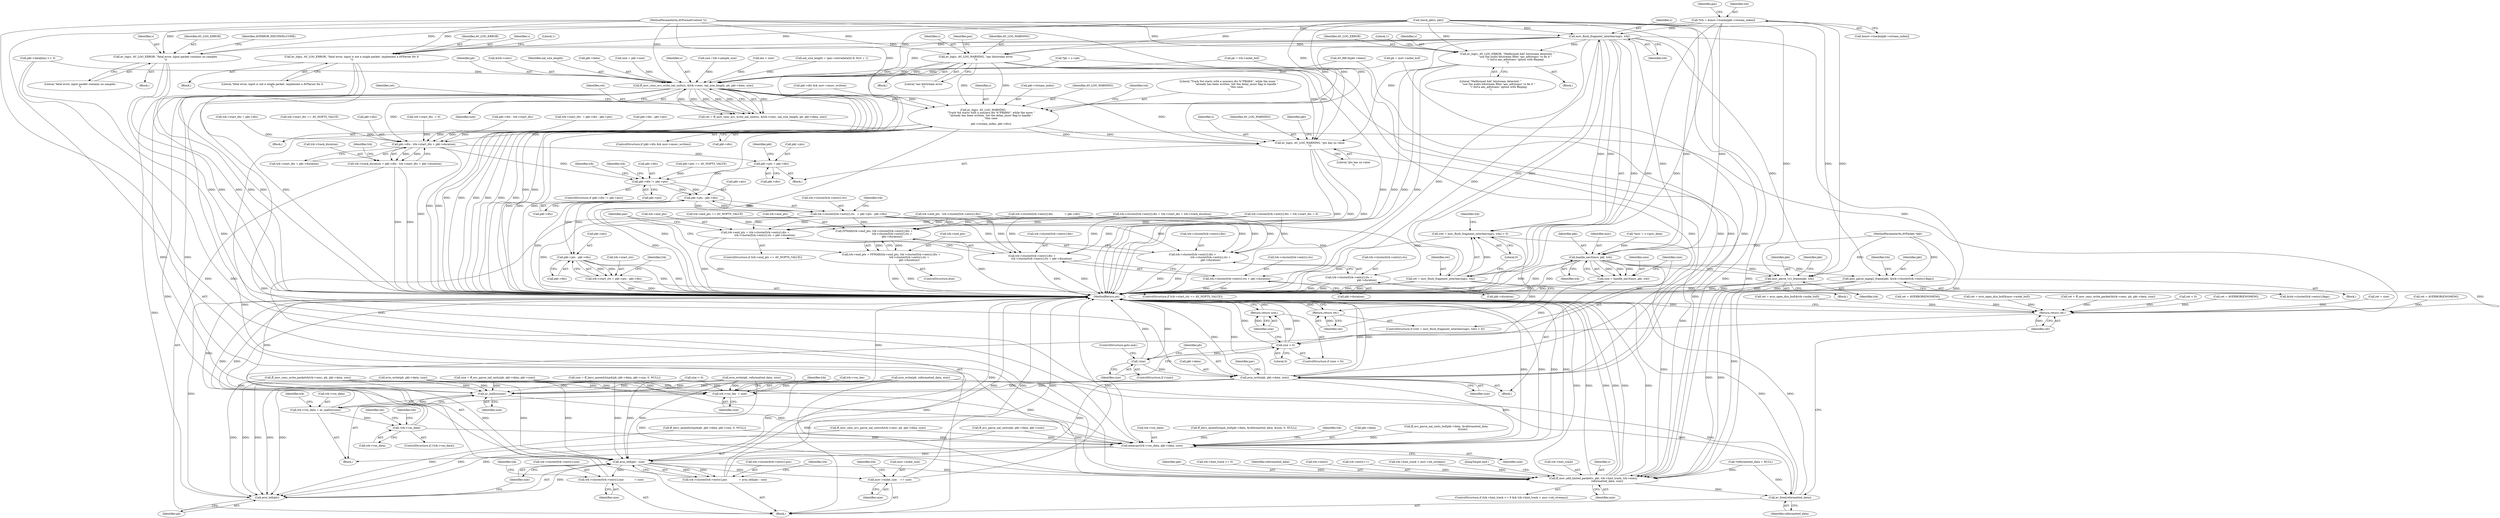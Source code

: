 digraph "0_FFmpeg_3a2d21bc5f97aa0161db3ae731fc2732be6108b8@pointer" {
"1000130" [label="(Call,*trk = &mov->tracks[pkt->stream_index])"];
"1000222" [label="(Call,mov_flush_fragment_interleaving(s, trk))"];
"1000219" [label="(Call,(ret = mov_flush_fragment_interleaving(s, trk)) < 0)"];
"1000220" [label="(Call,ret = mov_flush_fragment_interleaving(s, trk))"];
"1000226" [label="(Return,return ret;)"];
"1001464" [label="(Return,return ret;)"];
"1000319" [label="(Call,av_log(s, AV_LOG_ERROR, \"fatal error, input is not a single packet, implement a AVParser for it\n\"))"];
"1000368" [label="(Call,av_log(s, AV_LOG_ERROR, \"fatal error, input packet contains no samples\n\"))"];
"1000469" [label="(Call,av_log(s, AV_LOG_ERROR, \"Malformed AAC bitstream detected: \"\n                   \"use the audio bitstream filter 'aac_adtstoasc' to fix it \"\n                   \"('-bsf:a aac_adtstoasc' option with ffmpeg)\n\"))"];
"1000476" [label="(Call,av_log(s, AV_LOG_WARNING, \"aac bitstream error\n\"))"];
"1000715" [label="(Call,ff_mov_cenc_avc_write_nal_units(s, &trk->cenc, nal_size_length, pb, pkt->data, size))"];
"1000713" [label="(Call,ret = ff_mov_cenc_avc_write_nal_units(s, &trk->cenc, nal_size_length, pb, pkt->data, size))"];
"1000771" [label="(Call,trk->vos_len  = size)"];
"1000780" [label="(Call,av_malloc(size))"];
"1000776" [label="(Call,trk->vos_data = av_malloc(size))"];
"1000783" [label="(Call,!trk->vos_data)"];
"1000793" [label="(Call,memcpy(trk->vos_data, pkt->data, size))"];
"1000853" [label="(Call,avio_tell(pb) - size)"];
"1000843" [label="(Call,trk->cluster[trk->entry].pos              = avio_tell(pb) - size)"];
"1000879" [label="(Call,trk->cluster[trk->entry].size             = size)"];
"1001430" [label="(Call,mov->mdat_size    += size)"];
"1001449" [label="(Call,ff_mov_add_hinted_packet(s, pkt, trk->hint_track, trk->entry,\n                                 reformatted_data, size))"];
"1001462" [label="(Call,av_free(reformatted_data))"];
"1000854" [label="(Call,avio_tell(pb))"];
"1001133" [label="(Call,av_log(s, AV_LOG_WARNING,\n                   \"Track %d starts with a nonzero dts %\"PRId64\", while the moov \"\n                   \"already has been written. Set the delay_moov flag to handle \"\n                   \"this case.\n\",\n                   pkt->stream_index, pkt->dts))"];
"1001147" [label="(Call,pkt->dts - trk->start_dts + pkt->duration)"];
"1001143" [label="(Call,trk->track_duration = pkt->dts - trk->start_dts + pkt->duration)"];
"1001174" [label="(Call,pkt->pts = pkt->dts)"];
"1001182" [label="(Call,pkt->dts != pkt->pts)"];
"1001204" [label="(Call,pkt->pts - pkt->dts)"];
"1001194" [label="(Call,trk->cluster[trk->entry].cts   = pkt->pts - pkt->dts)"];
"1001245" [label="(Call,trk->end_pts = trk->cluster[trk->entry].dts +\n                       trk->cluster[trk->entry].cts + pkt->duration)"];
"1001249" [label="(Call,trk->cluster[trk->entry].dts +\n                       trk->cluster[trk->entry].cts + pkt->duration)"];
"1001259" [label="(Call,trk->cluster[trk->entry].cts + pkt->duration)"];
"1001277" [label="(Call,FFMAX(trk->end_pts, trk->cluster[trk->entry].dts +\n                                           trk->cluster[trk->entry].cts +\n                                           pkt->duration))"];
"1001273" [label="(Call,trk->end_pts = FFMAX(trk->end_pts, trk->cluster[trk->entry].dts +\n                                           trk->cluster[trk->entry].cts +\n                                           pkt->duration))"];
"1001281" [label="(Call,trk->cluster[trk->entry].dts +\n                                           trk->cluster[trk->entry].cts +\n                                           pkt->duration)"];
"1001291" [label="(Call,trk->cluster[trk->entry].cts +\n                                           pkt->duration)"];
"1001232" [label="(Call,pkt->pts - pkt->dts)"];
"1001228" [label="(Call,trk->start_cts = pkt->pts - pkt->dts)"];
"1001170" [label="(Call,av_log(s, AV_LOG_WARNING, \"pts has no value\n\"))"];
"1000658" [label="(Call,handle_eac3(mov, pkt, trk))"];
"1000656" [label="(Call,size = handle_eac3(mov, pkt, trk))"];
"1000663" [label="(Call,size < 0)"];
"1000666" [label="(Return,return size;)"];
"1000670" [label="(Call,!size)"];
"1000673" [label="(Call,avio_write(pb, pkt->data, size))"];
"1001311" [label="(Call,mov_parse_vc1_frame(pkt, trk))"];
"1001341" [label="(Call,mov_parse_mpeg2_frame(pkt, &trk->cluster[trk->entry].flags))"];
"1000484" [label="(Identifier,par)"];
"1000246" [label="(Call,pb = trk->mdat_buf)"];
"1000354" [label="(Call,size / trk->sample_size)"];
"1000778" [label="(Identifier,trk)"];
"1000142" [label="(Identifier,par)"];
"1000468" [label="(Block,)"];
"1001222" [label="(ControlStructure,if (trk->start_cts == AV_NOPTS_VALUE))"];
"1001164" [label="(Call,pkt->pts == AV_NOPTS_VALUE)"];
"1001242" [label="(Identifier,trk)"];
"1000889" [label="(Identifier,size)"];
"1001204" [label="(Call,pkt->pts - pkt->dts)"];
"1001181" [label="(ControlStructure,if (pkt->dts != pkt->pts))"];
"1001176" [label="(Identifier,pkt)"];
"1001466" [label="(MethodReturn,int)"];
"1000472" [label="(Literal,\"Malformed AAC bitstream detected: \"\n                   \"use the audio bitstream filter 'aac_adtstoasc' to fix it \"\n                   \"('-bsf:a aac_adtstoasc' option with ffmpeg)\n\")"];
"1000672" [label="(ControlStructure,goto end;)"];
"1000456" [label="(Block,)"];
"1000726" [label="(Identifier,size)"];
"1000879" [label="(Call,trk->cluster[trk->entry].size             = size)"];
"1000800" [label="(Identifier,size)"];
"1000782" [label="(ControlStructure,if (!trk->vos_data))"];
"1000478" [label="(Identifier,AV_LOG_WARNING)"];
"1001269" [label="(Call,pkt->duration)"];
"1001064" [label="(Call,trk->start_dts == AV_NOPTS_VALUE)"];
"1000370" [label="(Identifier,AV_LOG_ERROR)"];
"1000658" [label="(Call,handle_eac3(mov, pkt, trk))"];
"1001464" [label="(Return,return ret;)"];
"1000785" [label="(Identifier,trk)"];
"1000471" [label="(Identifier,AV_LOG_ERROR)"];
"1001134" [label="(Identifier,s)"];
"1001147" [label="(Call,pkt->dts - trk->start_dts + pkt->duration)"];
"1001191" [label="(Identifier,trk)"];
"1000880" [label="(Call,trk->cluster[trk->entry].size)"];
"1000861" [label="(Identifier,trk)"];
"1001435" [label="(ControlStructure,if (trk->hint_track >= 0 && trk->hint_track < mov->nb_streams))"];
"1000546" [label="(Call,ff_mov_cenc_avc_parse_nal_units(&trk->cenc, pb, pkt->data, size))"];
"1000638" [label="(Call,ff_hevc_annexb2mp4(pb, pkt->data, pkt->size, 0, NULL))"];
"1001151" [label="(Call,trk->start_dts + pkt->duration)"];
"1000794" [label="(Call,trk->vos_data)"];
"1000567" [label="(Call,size = ff_avc_parse_nal_units(pb, pkt->data, pkt->size))"];
"1000620" [label="(Call,ff_hevc_annexb2mp4_buf(pkt->data, &reformatted_data, &size, 0, NULL))"];
"1001459" [label="(Identifier,size)"];
"1000318" [label="(Block,)"];
"1001452" [label="(Call,trk->hint_track)"];
"1000236" [label="(Call,ret = avio_open_dyn_buf(&trk->mdat_buf))"];
"1000114" [label="(MethodParameterIn,AVFormatContext *s)"];
"1000789" [label="(Identifier,ret)"];
"1001137" [label="(Call,pkt->stream_index)"];
"1000166" [label="(Call,check_pkt(s, pkt))"];
"1001465" [label="(Identifier,ret)"];
"1000722" [label="(Identifier,pb)"];
"1000700" [label="(Block,)"];
"1000804" [label="(Identifier,trk)"];
"1000477" [label="(Identifier,s)"];
"1000833" [label="(Call,ret = AVERROR(ENOMEM))"];
"1001194" [label="(Call,trk->cluster[trk->entry].cts   = pkt->pts - pkt->dts)"];
"1001148" [label="(Call,pkt->dts)"];
"1001114" [label="(Call,trk->start_dts  = 0)"];
"1000226" [label="(Return,return ret;)"];
"1000320" [label="(Identifier,s)"];
"1001195" [label="(Call,trk->cluster[trk->entry].cts)"];
"1000661" [label="(Identifier,trk)"];
"1000770" [label="(Block,)"];
"1001272" [label="(ControlStructure,else)"];
"1000844" [label="(Call,trk->cluster[trk->entry].pos)"];
"1001246" [label="(Call,trk->end_pts)"];
"1001205" [label="(Call,pkt->pts)"];
"1000669" [label="(ControlStructure,if (!size))"];
"1001462" [label="(Call,av_free(reformatted_data))"];
"1000673" [label="(Call,avio_write(pb, pkt->data, size))"];
"1000118" [label="(Call,*mov = s->priv_data)"];
"1000261" [label="(Call,ret = avio_open_dyn_buf(&mov->mdat_buf))"];
"1000325" [label="(Literal,1)"];
"1001249" [label="(Call,trk->cluster[trk->entry].dts +\n                       trk->cluster[trk->entry].cts + pkt->duration)"];
"1001259" [label="(Call,trk->cluster[trk->entry].cts + pkt->duration)"];
"1000772" [label="(Call,trk->vos_len)"];
"1001282" [label="(Call,trk->cluster[trk->entry].dts)"];
"1000729" [label="(Call,ret = ff_mov_cenc_write_packet(&trk->cenc, pb, pkt->data, size))"];
"1001450" [label="(Identifier,s)"];
"1000674" [label="(Identifier,pb)"];
"1000783" [label="(Call,!trk->vos_data)"];
"1000945" [label="(Call,trk->cluster[trk->entry].dts = trk->start_dts + trk->track_duration)"];
"1000219" [label="(Call,(ret = mov_flush_fragment_interleaving(s, trk)) < 0)"];
"1000469" [label="(Call,av_log(s, AV_LOG_ERROR, \"Malformed AAC bitstream detected: \"\n                   \"use the audio bitstream filter 'aac_adtstoasc' to fix it \"\n                   \"('-bsf:a aac_adtstoasc' option with ffmpeg)\n\"))"];
"1000657" [label="(Identifier,size)"];
"1000222" [label="(Call,mov_flush_fragment_interleaving(s, trk))"];
"1001245" [label="(Call,trk->end_pts = trk->cluster[trk->entry].dts +\n                       trk->cluster[trk->entry].cts + pkt->duration)"];
"1000475" [label="(Literal,1)"];
"1000670" [label="(Call,!size)"];
"1001008" [label="(Call,pkt->dts - trk->start_dts)"];
"1000557" [label="(Call,size < 0)"];
"1000220" [label="(Call,ret = mov_flush_fragment_interleaving(s, trk))"];
"1000717" [label="(Call,&trk->cenc)"];
"1000470" [label="(Identifier,s)"];
"1000450" [label="(Call,AV_RB16(pkt->data))"];
"1000721" [label="(Identifier,nal_size_length)"];
"1000132" [label="(Call,&mov->tracks[pkt->stream_index])"];
"1000116" [label="(Block,)"];
"1001228" [label="(Call,trk->start_cts = pkt->pts - pkt->dts)"];
"1000662" [label="(ControlStructure,if (size < 0))"];
"1000678" [label="(Identifier,size)"];
"1001125" [label="(ControlStructure,if (pkt->dts && mov->moov_written))"];
"1001171" [label="(Identifier,s)"];
"1001402" [label="(Identifier,pkt)"];
"1001250" [label="(Call,trk->cluster[trk->entry].dts)"];
"1000771" [label="(Call,trk->vos_len  = size)"];
"1001463" [label="(Identifier,reformatted_data)"];
"1001260" [label="(Call,trk->cluster[trk->entry].cts)"];
"1001439" [label="(Identifier,trk)"];
"1000666" [label="(Return,return size;)"];
"1001310" [label="(Block,)"];
"1000723" [label="(Call,pkt->data)"];
"1000775" [label="(Identifier,size)"];
"1000569" [label="(Call,ff_avc_parse_nal_units(pb, pkt->data, pkt->size))"];
"1001278" [label="(Call,trk->end_pts)"];
"1001449" [label="(Call,ff_mov_add_hinted_packet(s, pkt, trk->hint_track, trk->entry,\n                                 reformatted_data, size))"];
"1001169" [label="(Block,)"];
"1001431" [label="(Call,mov->mdat_size)"];
"1001451" [label="(Identifier,pkt)"];
"1000373" [label="(Identifier,AVERROR_PATCHWELCOME)"];
"1000781" [label="(Identifier,size)"];
"1000856" [label="(Identifier,size)"];
"1000656" [label="(Call,size = handle_eac3(mov, pkt, trk))"];
"1001182" [label="(Call,pkt->dts != pkt->pts)"];
"1001233" [label="(Call,pkt->pts)"];
"1001174" [label="(Call,pkt->pts = pkt->dts)"];
"1001173" [label="(Literal,\"pts has no value\n\")"];
"1000843" [label="(Call,trk->cluster[trk->entry].pos              = avio_tell(pb) - size)"];
"1000853" [label="(Call,avio_tell(pb) - size)"];
"1001281" [label="(Call,trk->cluster[trk->entry].dts +\n                                           trk->cluster[trk->entry].cts +\n                                           pkt->duration)"];
"1000660" [label="(Identifier,pkt)"];
"1000170" [label="(Call,ret < 0)"];
"1001437" [label="(Call,trk->hint_track >= 0)"];
"1000793" [label="(Call,memcpy(trk->vos_data, pkt->data, size))"];
"1001135" [label="(Identifier,AV_LOG_WARNING)"];
"1001094" [label="(Call,trk->start_dts  = pkt->dts - pkt->pts)"];
"1000797" [label="(Call,pkt->data)"];
"1000223" [label="(Identifier,s)"];
"1000630" [label="(Call,avio_write(pb, reformatted_data, size))"];
"1000151" [label="(Call,size = pkt->size)"];
"1001313" [label="(Identifier,trk)"];
"1001343" [label="(Call,&trk->cluster[trk->entry].flags)"];
"1001311" [label="(Call,mov_parse_vc1_frame(pkt, trk))"];
"1001143" [label="(Call,trk->track_duration = pkt->dts - trk->start_dts + pkt->duration)"];
"1000671" [label="(Identifier,size)"];
"1001340" [label="(Block,)"];
"1001273" [label="(Call,trk->end_pts = FFMAX(trk->end_pts, trk->cluster[trk->entry].dts +\n                                           trk->cluster[trk->entry].cts +\n                                           pkt->duration))"];
"1001172" [label="(Identifier,AV_LOG_WARNING)"];
"1001291" [label="(Call,trk->cluster[trk->entry].cts +\n                                           pkt->duration)"];
"1001229" [label="(Call,trk->start_cts)"];
"1000989" [label="(Call,trk->end_pts - trk->cluster[trk->entry].dts)"];
"1001160" [label="(Identifier,trk)"];
"1001274" [label="(Call,trk->end_pts)"];
"1000715" [label="(Call,ff_mov_cenc_avc_write_nal_units(s, &trk->cenc, nal_size_length, pb, pkt->data, size))"];
"1001342" [label="(Identifier,pkt)"];
"1001358" [label="(Identifier,trk)"];
"1000731" [label="(Call,ff_mov_cenc_write_packet(&trk->cenc, pb, pkt->data, size))"];
"1000371" [label="(Literal,\"fatal error, input packet contains no samples\n\")"];
"1000367" [label="(Block,)"];
"1000665" [label="(Literal,0)"];
"1001186" [label="(Call,pkt->pts)"];
"1000479" [label="(Literal,\"aac bitstream error\n\")"];
"1001240" [label="(Call,trk->end_pts == AV_NOPTS_VALUE)"];
"1000659" [label="(Identifier,mov)"];
"1000780" [label="(Call,av_malloc(size))"];
"1001434" [label="(Identifier,size)"];
"1000225" [label="(Literal,0)"];
"1000304" [label="(Call,pkt->data[len] >> 3)"];
"1000758" [label="(Identifier,par)"];
"1000231" [label="(Identifier,trk)"];
"1001145" [label="(Identifier,trk)"];
"1001239" [label="(ControlStructure,if (trk->end_pts == AV_NOPTS_VALUE))"];
"1000664" [label="(Identifier,size)"];
"1000476" [label="(Call,av_log(s, AV_LOG_WARNING, \"aac bitstream error\n\"))"];
"1001136" [label="(Literal,\"Track %d starts with a nonzero dts %\"PRId64\", while the moov \"\n                   \"already has been written. Set the delay_moov flag to handle \"\n                   \"this case.\n\")"];
"1000795" [label="(Identifier,trk)"];
"1000776" [label="(Call,trk->vos_data = av_malloc(size))"];
"1000124" [label="(Call,*pb = s->pb)"];
"1001126" [label="(Call,pkt->dts && mov->moov_written)"];
"1000531" [label="(Call,avio_write(pb, reformatted_data, size))"];
"1000369" [label="(Identifier,s)"];
"1000894" [label="(Identifier,trk)"];
"1000321" [label="(Identifier,AV_LOG_ERROR)"];
"1001198" [label="(Identifier,trk)"];
"1001178" [label="(Call,pkt->dts)"];
"1001098" [label="(Call,pkt->dts - pkt->pts)"];
"1000855" [label="(Identifier,pb)"];
"1000667" [label="(Identifier,size)"];
"1000777" [label="(Call,trk->vos_data)"];
"1000115" [label="(MethodParameterIn,AVPacket *pkt)"];
"1001133" [label="(Call,av_log(s, AV_LOG_WARNING,\n                   \"Track %d starts with a nonzero dts %\"PRId64\", while the moov \"\n                   \"already has been written. Set the delay_moov flag to handle \"\n                   \"this case.\n\",\n                   pkt->stream_index, pkt->dts))"];
"1000227" [label="(Identifier,ret)"];
"1001140" [label="(Call,pkt->dts)"];
"1001048" [label="(Call,trk->cluster[trk->entry].dts = trk->start_dts = 0)"];
"1000319" [label="(Call,av_log(s, AV_LOG_ERROR, \"fatal error, input is not a single packet, implement a AVParser for it\n\"))"];
"1000784" [label="(Call,trk->vos_data)"];
"1000713" [label="(Call,ret = ff_mov_cenc_avc_write_nal_units(s, &trk->cenc, nal_size_length, pb, pkt->data, size))"];
"1001458" [label="(Identifier,reformatted_data)"];
"1001170" [label="(Call,av_log(s, AV_LOG_WARNING, \"pts has no value\n\"))"];
"1001455" [label="(Call,trk->entry)"];
"1000161" [label="(Call,*reformatted_data = NULL)"];
"1001070" [label="(Call,trk->start_dts = pkt->dts)"];
"1001341" [label="(Call,mov_parse_mpeg2_frame(pkt, &trk->cluster[trk->entry].flags))"];
"1001421" [label="(Call,trk->entry++)"];
"1000675" [label="(Call,pkt->data)"];
"1000636" [label="(Call,size = ff_hevc_annexb2mp4(pb, pkt->data, pkt->size, 0, NULL))"];
"1001175" [label="(Call,pkt->pts)"];
"1001232" [label="(Call,pkt->pts - pkt->dts)"];
"1001277" [label="(Call,FFMAX(trk->end_pts, trk->cluster[trk->entry].dts +\n                                           trk->cluster[trk->entry].cts +\n                                           pkt->duration))"];
"1001312" [label="(Identifier,pkt)"];
"1001183" [label="(Call,pkt->dts)"];
"1000901" [label="(Call,trk->cluster[trk->entry].dts              = pkt->dts)"];
"1000655" [label="(Block,)"];
"1000131" [label="(Identifier,trk)"];
"1000221" [label="(Identifier,ret)"];
"1001301" [label="(Call,pkt->duration)"];
"1000747" [label="(Call,avio_write(pb, pkt->data, size))"];
"1000663" [label="(Call,size < 0)"];
"1001442" [label="(Call,trk->hint_track < mov->nb_streams)"];
"1000523" [label="(Call,ff_avc_parse_nal_units_buf(pkt->data, &reformatted_data,\n                                       &size))"];
"1000788" [label="(Call,ret = AVERROR(ENOMEM))"];
"1000716" [label="(Identifier,s)"];
"1000271" [label="(Call,pb = mov->mdat_buf)"];
"1000292" [label="(Call,len < size)"];
"1001144" [label="(Call,trk->track_duration)"];
"1001460" [label="(JumpTarget,end:)"];
"1000561" [label="(Call,ret = size)"];
"1001236" [label="(Call,pkt->dts)"];
"1000420" [label="(Call,ret = AVERROR(ENOMEM))"];
"1001430" [label="(Call,mov->mdat_size    += size)"];
"1000224" [label="(Identifier,trk)"];
"1001184" [label="(Identifier,pkt)"];
"1000322" [label="(Literal,\"fatal error, input is not a single packet, implement a AVParser for it\n\")"];
"1000130" [label="(Call,*trk = &mov->tracks[pkt->stream_index])"];
"1001208" [label="(Call,pkt->dts)"];
"1001215" [label="(Identifier,trk)"];
"1001292" [label="(Call,trk->cluster[trk->entry].cts)"];
"1000702" [label="(Call,nal_size_length = (par->extradata[4] & 0x3) + 1)"];
"1000218" [label="(ControlStructure,if ((ret = mov_flush_fragment_interleaving(s, trk)) < 0))"];
"1000714" [label="(Identifier,ret)"];
"1001307" [label="(Identifier,par)"];
"1000742" [label="(Identifier,ret)"];
"1000368" [label="(Call,av_log(s, AV_LOG_ERROR, \"fatal error, input packet contains no samples\n\"))"];
"1000854" [label="(Call,avio_tell(pb))"];
"1000130" -> "1000116"  [label="AST: "];
"1000130" -> "1000132"  [label="CFG: "];
"1000131" -> "1000130"  [label="AST: "];
"1000132" -> "1000130"  [label="AST: "];
"1000142" -> "1000130"  [label="CFG: "];
"1000130" -> "1001466"  [label="DDG: "];
"1000130" -> "1001466"  [label="DDG: "];
"1000130" -> "1000222"  [label="DDG: "];
"1000130" -> "1000658"  [label="DDG: "];
"1000130" -> "1001311"  [label="DDG: "];
"1000222" -> "1000220"  [label="AST: "];
"1000222" -> "1000224"  [label="CFG: "];
"1000223" -> "1000222"  [label="AST: "];
"1000224" -> "1000222"  [label="AST: "];
"1000220" -> "1000222"  [label="CFG: "];
"1000222" -> "1001466"  [label="DDG: "];
"1000222" -> "1001466"  [label="DDG: "];
"1000222" -> "1000219"  [label="DDG: "];
"1000222" -> "1000219"  [label="DDG: "];
"1000222" -> "1000220"  [label="DDG: "];
"1000222" -> "1000220"  [label="DDG: "];
"1000166" -> "1000222"  [label="DDG: "];
"1000114" -> "1000222"  [label="DDG: "];
"1000222" -> "1000319"  [label="DDG: "];
"1000222" -> "1000368"  [label="DDG: "];
"1000222" -> "1000469"  [label="DDG: "];
"1000222" -> "1000476"  [label="DDG: "];
"1000222" -> "1000658"  [label="DDG: "];
"1000222" -> "1000715"  [label="DDG: "];
"1000222" -> "1001133"  [label="DDG: "];
"1000222" -> "1001170"  [label="DDG: "];
"1000222" -> "1001311"  [label="DDG: "];
"1000222" -> "1001449"  [label="DDG: "];
"1000219" -> "1000218"  [label="AST: "];
"1000219" -> "1000225"  [label="CFG: "];
"1000220" -> "1000219"  [label="AST: "];
"1000225" -> "1000219"  [label="AST: "];
"1000227" -> "1000219"  [label="CFG: "];
"1000231" -> "1000219"  [label="CFG: "];
"1000219" -> "1001466"  [label="DDG: "];
"1000220" -> "1000219"  [label="DDG: "];
"1000221" -> "1000220"  [label="AST: "];
"1000225" -> "1000220"  [label="CFG: "];
"1000220" -> "1001466"  [label="DDG: "];
"1000220" -> "1001466"  [label="DDG: "];
"1000220" -> "1000226"  [label="DDG: "];
"1000220" -> "1001464"  [label="DDG: "];
"1000226" -> "1000218"  [label="AST: "];
"1000226" -> "1000227"  [label="CFG: "];
"1000227" -> "1000226"  [label="AST: "];
"1001466" -> "1000226"  [label="CFG: "];
"1000226" -> "1001466"  [label="DDG: "];
"1000227" -> "1000226"  [label="DDG: "];
"1001464" -> "1000116"  [label="AST: "];
"1001464" -> "1001465"  [label="CFG: "];
"1001465" -> "1001464"  [label="AST: "];
"1001466" -> "1001464"  [label="CFG: "];
"1001464" -> "1001466"  [label="DDG: "];
"1001465" -> "1001464"  [label="DDG: "];
"1000713" -> "1001464"  [label="DDG: "];
"1000561" -> "1001464"  [label="DDG: "];
"1000261" -> "1001464"  [label="DDG: "];
"1000788" -> "1001464"  [label="DDG: "];
"1000729" -> "1001464"  [label="DDG: "];
"1000236" -> "1001464"  [label="DDG: "];
"1000833" -> "1001464"  [label="DDG: "];
"1000420" -> "1001464"  [label="DDG: "];
"1000170" -> "1001464"  [label="DDG: "];
"1000319" -> "1000318"  [label="AST: "];
"1000319" -> "1000322"  [label="CFG: "];
"1000320" -> "1000319"  [label="AST: "];
"1000321" -> "1000319"  [label="AST: "];
"1000322" -> "1000319"  [label="AST: "];
"1000325" -> "1000319"  [label="CFG: "];
"1000319" -> "1001466"  [label="DDG: "];
"1000319" -> "1001466"  [label="DDG: "];
"1000319" -> "1001466"  [label="DDG: "];
"1000166" -> "1000319"  [label="DDG: "];
"1000114" -> "1000319"  [label="DDG: "];
"1000368" -> "1000367"  [label="AST: "];
"1000368" -> "1000371"  [label="CFG: "];
"1000369" -> "1000368"  [label="AST: "];
"1000370" -> "1000368"  [label="AST: "];
"1000371" -> "1000368"  [label="AST: "];
"1000373" -> "1000368"  [label="CFG: "];
"1000368" -> "1001466"  [label="DDG: "];
"1000368" -> "1001466"  [label="DDG: "];
"1000368" -> "1001466"  [label="DDG: "];
"1000166" -> "1000368"  [label="DDG: "];
"1000114" -> "1000368"  [label="DDG: "];
"1000469" -> "1000468"  [label="AST: "];
"1000469" -> "1000472"  [label="CFG: "];
"1000470" -> "1000469"  [label="AST: "];
"1000471" -> "1000469"  [label="AST: "];
"1000472" -> "1000469"  [label="AST: "];
"1000475" -> "1000469"  [label="CFG: "];
"1000469" -> "1001466"  [label="DDG: "];
"1000469" -> "1001466"  [label="DDG: "];
"1000469" -> "1001466"  [label="DDG: "];
"1000166" -> "1000469"  [label="DDG: "];
"1000114" -> "1000469"  [label="DDG: "];
"1000476" -> "1000456"  [label="AST: "];
"1000476" -> "1000479"  [label="CFG: "];
"1000477" -> "1000476"  [label="AST: "];
"1000478" -> "1000476"  [label="AST: "];
"1000479" -> "1000476"  [label="AST: "];
"1000484" -> "1000476"  [label="CFG: "];
"1000476" -> "1001466"  [label="DDG: "];
"1000476" -> "1001466"  [label="DDG: "];
"1000476" -> "1001466"  [label="DDG: "];
"1000166" -> "1000476"  [label="DDG: "];
"1000114" -> "1000476"  [label="DDG: "];
"1000476" -> "1000715"  [label="DDG: "];
"1000476" -> "1001133"  [label="DDG: "];
"1000476" -> "1001133"  [label="DDG: "];
"1000476" -> "1001170"  [label="DDG: "];
"1000476" -> "1001170"  [label="DDG: "];
"1000476" -> "1001449"  [label="DDG: "];
"1000715" -> "1000713"  [label="AST: "];
"1000715" -> "1000726"  [label="CFG: "];
"1000716" -> "1000715"  [label="AST: "];
"1000717" -> "1000715"  [label="AST: "];
"1000721" -> "1000715"  [label="AST: "];
"1000722" -> "1000715"  [label="AST: "];
"1000723" -> "1000715"  [label="AST: "];
"1000726" -> "1000715"  [label="AST: "];
"1000713" -> "1000715"  [label="CFG: "];
"1000715" -> "1001466"  [label="DDG: "];
"1000715" -> "1001466"  [label="DDG: "];
"1000715" -> "1001466"  [label="DDG: "];
"1000715" -> "1001466"  [label="DDG: "];
"1000715" -> "1001466"  [label="DDG: "];
"1000715" -> "1001466"  [label="DDG: "];
"1000715" -> "1000713"  [label="DDG: "];
"1000715" -> "1000713"  [label="DDG: "];
"1000715" -> "1000713"  [label="DDG: "];
"1000715" -> "1000713"  [label="DDG: "];
"1000715" -> "1000713"  [label="DDG: "];
"1000715" -> "1000713"  [label="DDG: "];
"1000166" -> "1000715"  [label="DDG: "];
"1000114" -> "1000715"  [label="DDG: "];
"1000702" -> "1000715"  [label="DDG: "];
"1000124" -> "1000715"  [label="DDG: "];
"1000271" -> "1000715"  [label="DDG: "];
"1000246" -> "1000715"  [label="DDG: "];
"1000304" -> "1000715"  [label="DDG: "];
"1000450" -> "1000715"  [label="DDG: "];
"1000292" -> "1000715"  [label="DDG: "];
"1000151" -> "1000715"  [label="DDG: "];
"1000354" -> "1000715"  [label="DDG: "];
"1000715" -> "1000771"  [label="DDG: "];
"1000715" -> "1000780"  [label="DDG: "];
"1000715" -> "1000793"  [label="DDG: "];
"1000715" -> "1000854"  [label="DDG: "];
"1000715" -> "1000853"  [label="DDG: "];
"1000715" -> "1001133"  [label="DDG: "];
"1000715" -> "1001170"  [label="DDG: "];
"1000715" -> "1001449"  [label="DDG: "];
"1000713" -> "1000700"  [label="AST: "];
"1000714" -> "1000713"  [label="AST: "];
"1000742" -> "1000713"  [label="CFG: "];
"1000713" -> "1001466"  [label="DDG: "];
"1000713" -> "1001466"  [label="DDG: "];
"1000771" -> "1000770"  [label="AST: "];
"1000771" -> "1000775"  [label="CFG: "];
"1000772" -> "1000771"  [label="AST: "];
"1000775" -> "1000771"  [label="AST: "];
"1000778" -> "1000771"  [label="CFG: "];
"1000771" -> "1001466"  [label="DDG: "];
"1000673" -> "1000771"  [label="DDG: "];
"1000567" -> "1000771"  [label="DDG: "];
"1000630" -> "1000771"  [label="DDG: "];
"1000636" -> "1000771"  [label="DDG: "];
"1000731" -> "1000771"  [label="DDG: "];
"1000557" -> "1000771"  [label="DDG: "];
"1000531" -> "1000771"  [label="DDG: "];
"1000747" -> "1000771"  [label="DDG: "];
"1000780" -> "1000776"  [label="AST: "];
"1000780" -> "1000781"  [label="CFG: "];
"1000781" -> "1000780"  [label="AST: "];
"1000776" -> "1000780"  [label="CFG: "];
"1000780" -> "1001466"  [label="DDG: "];
"1000780" -> "1000776"  [label="DDG: "];
"1000673" -> "1000780"  [label="DDG: "];
"1000567" -> "1000780"  [label="DDG: "];
"1000630" -> "1000780"  [label="DDG: "];
"1000636" -> "1000780"  [label="DDG: "];
"1000731" -> "1000780"  [label="DDG: "];
"1000557" -> "1000780"  [label="DDG: "];
"1000531" -> "1000780"  [label="DDG: "];
"1000747" -> "1000780"  [label="DDG: "];
"1000780" -> "1000793"  [label="DDG: "];
"1000776" -> "1000770"  [label="AST: "];
"1000777" -> "1000776"  [label="AST: "];
"1000785" -> "1000776"  [label="CFG: "];
"1000776" -> "1001466"  [label="DDG: "];
"1000776" -> "1000783"  [label="DDG: "];
"1000783" -> "1000782"  [label="AST: "];
"1000783" -> "1000784"  [label="CFG: "];
"1000784" -> "1000783"  [label="AST: "];
"1000789" -> "1000783"  [label="CFG: "];
"1000795" -> "1000783"  [label="CFG: "];
"1000783" -> "1001466"  [label="DDG: "];
"1000783" -> "1001466"  [label="DDG: "];
"1000783" -> "1000793"  [label="DDG: "];
"1000793" -> "1000770"  [label="AST: "];
"1000793" -> "1000800"  [label="CFG: "];
"1000794" -> "1000793"  [label="AST: "];
"1000797" -> "1000793"  [label="AST: "];
"1000800" -> "1000793"  [label="AST: "];
"1000804" -> "1000793"  [label="CFG: "];
"1000793" -> "1001466"  [label="DDG: "];
"1000793" -> "1001466"  [label="DDG: "];
"1000793" -> "1001466"  [label="DDG: "];
"1000793" -> "1001466"  [label="DDG: "];
"1000569" -> "1000793"  [label="DDG: "];
"1000620" -> "1000793"  [label="DDG: "];
"1000304" -> "1000793"  [label="DDG: "];
"1000673" -> "1000793"  [label="DDG: "];
"1000747" -> "1000793"  [label="DDG: "];
"1000731" -> "1000793"  [label="DDG: "];
"1000546" -> "1000793"  [label="DDG: "];
"1000523" -> "1000793"  [label="DDG: "];
"1000638" -> "1000793"  [label="DDG: "];
"1000793" -> "1000853"  [label="DDG: "];
"1000853" -> "1000843"  [label="AST: "];
"1000853" -> "1000856"  [label="CFG: "];
"1000854" -> "1000853"  [label="AST: "];
"1000856" -> "1000853"  [label="AST: "];
"1000843" -> "1000853"  [label="CFG: "];
"1000853" -> "1001466"  [label="DDG: "];
"1000853" -> "1000843"  [label="DDG: "];
"1000853" -> "1000843"  [label="DDG: "];
"1000854" -> "1000853"  [label="DDG: "];
"1000673" -> "1000853"  [label="DDG: "];
"1000567" -> "1000853"  [label="DDG: "];
"1000630" -> "1000853"  [label="DDG: "];
"1000636" -> "1000853"  [label="DDG: "];
"1000731" -> "1000853"  [label="DDG: "];
"1000557" -> "1000853"  [label="DDG: "];
"1000531" -> "1000853"  [label="DDG: "];
"1000747" -> "1000853"  [label="DDG: "];
"1000853" -> "1000879"  [label="DDG: "];
"1000853" -> "1001430"  [label="DDG: "];
"1000853" -> "1001449"  [label="DDG: "];
"1000843" -> "1000116"  [label="AST: "];
"1000844" -> "1000843"  [label="AST: "];
"1000861" -> "1000843"  [label="CFG: "];
"1000843" -> "1001466"  [label="DDG: "];
"1000843" -> "1001466"  [label="DDG: "];
"1000879" -> "1000116"  [label="AST: "];
"1000879" -> "1000889"  [label="CFG: "];
"1000880" -> "1000879"  [label="AST: "];
"1000889" -> "1000879"  [label="AST: "];
"1000894" -> "1000879"  [label="CFG: "];
"1000879" -> "1001466"  [label="DDG: "];
"1001430" -> "1000116"  [label="AST: "];
"1001430" -> "1001434"  [label="CFG: "];
"1001431" -> "1001430"  [label="AST: "];
"1001434" -> "1001430"  [label="AST: "];
"1001439" -> "1001430"  [label="CFG: "];
"1001430" -> "1001466"  [label="DDG: "];
"1001430" -> "1001466"  [label="DDG: "];
"1001449" -> "1001435"  [label="AST: "];
"1001449" -> "1001459"  [label="CFG: "];
"1001450" -> "1001449"  [label="AST: "];
"1001451" -> "1001449"  [label="AST: "];
"1001452" -> "1001449"  [label="AST: "];
"1001455" -> "1001449"  [label="AST: "];
"1001458" -> "1001449"  [label="AST: "];
"1001459" -> "1001449"  [label="AST: "];
"1001460" -> "1001449"  [label="CFG: "];
"1001449" -> "1001466"  [label="DDG: "];
"1001449" -> "1001466"  [label="DDG: "];
"1001449" -> "1001466"  [label="DDG: "];
"1001449" -> "1001466"  [label="DDG: "];
"1001449" -> "1001466"  [label="DDG: "];
"1001449" -> "1001466"  [label="DDG: "];
"1001133" -> "1001449"  [label="DDG: "];
"1000166" -> "1001449"  [label="DDG: "];
"1000166" -> "1001449"  [label="DDG: "];
"1001170" -> "1001449"  [label="DDG: "];
"1000114" -> "1001449"  [label="DDG: "];
"1001311" -> "1001449"  [label="DDG: "];
"1001341" -> "1001449"  [label="DDG: "];
"1000658" -> "1001449"  [label="DDG: "];
"1000115" -> "1001449"  [label="DDG: "];
"1001437" -> "1001449"  [label="DDG: "];
"1001442" -> "1001449"  [label="DDG: "];
"1001421" -> "1001449"  [label="DDG: "];
"1000531" -> "1001449"  [label="DDG: "];
"1000630" -> "1001449"  [label="DDG: "];
"1000161" -> "1001449"  [label="DDG: "];
"1001449" -> "1001462"  [label="DDG: "];
"1001462" -> "1000116"  [label="AST: "];
"1001462" -> "1001463"  [label="CFG: "];
"1001463" -> "1001462"  [label="AST: "];
"1001465" -> "1001462"  [label="CFG: "];
"1001462" -> "1001466"  [label="DDG: "];
"1001462" -> "1001466"  [label="DDG: "];
"1000531" -> "1001462"  [label="DDG: "];
"1000630" -> "1001462"  [label="DDG: "];
"1000161" -> "1001462"  [label="DDG: "];
"1000854" -> "1000855"  [label="CFG: "];
"1000855" -> "1000854"  [label="AST: "];
"1000856" -> "1000854"  [label="CFG: "];
"1000854" -> "1001466"  [label="DDG: "];
"1000630" -> "1000854"  [label="DDG: "];
"1000673" -> "1000854"  [label="DDG: "];
"1000546" -> "1000854"  [label="DDG: "];
"1000569" -> "1000854"  [label="DDG: "];
"1000731" -> "1000854"  [label="DDG: "];
"1000531" -> "1000854"  [label="DDG: "];
"1000747" -> "1000854"  [label="DDG: "];
"1000638" -> "1000854"  [label="DDG: "];
"1001133" -> "1001125"  [label="AST: "];
"1001133" -> "1001140"  [label="CFG: "];
"1001134" -> "1001133"  [label="AST: "];
"1001135" -> "1001133"  [label="AST: "];
"1001136" -> "1001133"  [label="AST: "];
"1001137" -> "1001133"  [label="AST: "];
"1001140" -> "1001133"  [label="AST: "];
"1001145" -> "1001133"  [label="CFG: "];
"1001133" -> "1001466"  [label="DDG: "];
"1001133" -> "1001466"  [label="DDG: "];
"1001133" -> "1001466"  [label="DDG: "];
"1001133" -> "1001466"  [label="DDG: "];
"1000166" -> "1001133"  [label="DDG: "];
"1000114" -> "1001133"  [label="DDG: "];
"1001126" -> "1001133"  [label="DDG: "];
"1001133" -> "1001147"  [label="DDG: "];
"1001133" -> "1001170"  [label="DDG: "];
"1001133" -> "1001170"  [label="DDG: "];
"1001147" -> "1001143"  [label="AST: "];
"1001147" -> "1001151"  [label="CFG: "];
"1001148" -> "1001147"  [label="AST: "];
"1001151" -> "1001147"  [label="AST: "];
"1001143" -> "1001147"  [label="CFG: "];
"1001147" -> "1001466"  [label="DDG: "];
"1001147" -> "1001143"  [label="DDG: "];
"1001147" -> "1001143"  [label="DDG: "];
"1001008" -> "1001147"  [label="DDG: "];
"1001126" -> "1001147"  [label="DDG: "];
"1001098" -> "1001147"  [label="DDG: "];
"1001114" -> "1001147"  [label="DDG: "];
"1001064" -> "1001147"  [label="DDG: "];
"1001070" -> "1001147"  [label="DDG: "];
"1001094" -> "1001147"  [label="DDG: "];
"1001147" -> "1001174"  [label="DDG: "];
"1001147" -> "1001182"  [label="DDG: "];
"1001143" -> "1000116"  [label="AST: "];
"1001144" -> "1001143"  [label="AST: "];
"1001160" -> "1001143"  [label="CFG: "];
"1001143" -> "1001466"  [label="DDG: "];
"1001143" -> "1001466"  [label="DDG: "];
"1001174" -> "1001169"  [label="AST: "];
"1001174" -> "1001178"  [label="CFG: "];
"1001175" -> "1001174"  [label="AST: "];
"1001178" -> "1001174"  [label="AST: "];
"1001184" -> "1001174"  [label="CFG: "];
"1001174" -> "1001182"  [label="DDG: "];
"1001182" -> "1001181"  [label="AST: "];
"1001182" -> "1001186"  [label="CFG: "];
"1001183" -> "1001182"  [label="AST: "];
"1001186" -> "1001182"  [label="AST: "];
"1001191" -> "1001182"  [label="CFG: "];
"1001198" -> "1001182"  [label="CFG: "];
"1001182" -> "1001466"  [label="DDG: "];
"1001164" -> "1001182"  [label="DDG: "];
"1001182" -> "1001204"  [label="DDG: "];
"1001182" -> "1001204"  [label="DDG: "];
"1001204" -> "1001194"  [label="AST: "];
"1001204" -> "1001208"  [label="CFG: "];
"1001205" -> "1001204"  [label="AST: "];
"1001208" -> "1001204"  [label="AST: "];
"1001194" -> "1001204"  [label="CFG: "];
"1001204" -> "1001466"  [label="DDG: "];
"1001204" -> "1001466"  [label="DDG: "];
"1001204" -> "1001194"  [label="DDG: "];
"1001204" -> "1001194"  [label="DDG: "];
"1001204" -> "1001232"  [label="DDG: "];
"1001204" -> "1001232"  [label="DDG: "];
"1001194" -> "1000116"  [label="AST: "];
"1001195" -> "1001194"  [label="AST: "];
"1001215" -> "1001194"  [label="CFG: "];
"1001194" -> "1001466"  [label="DDG: "];
"1001194" -> "1001245"  [label="DDG: "];
"1001194" -> "1001249"  [label="DDG: "];
"1001194" -> "1001259"  [label="DDG: "];
"1001194" -> "1001277"  [label="DDG: "];
"1001194" -> "1001281"  [label="DDG: "];
"1001194" -> "1001291"  [label="DDG: "];
"1001245" -> "1001239"  [label="AST: "];
"1001245" -> "1001249"  [label="CFG: "];
"1001246" -> "1001245"  [label="AST: "];
"1001249" -> "1001245"  [label="AST: "];
"1001307" -> "1001245"  [label="CFG: "];
"1001245" -> "1001466"  [label="DDG: "];
"1001245" -> "1001466"  [label="DDG: "];
"1001048" -> "1001245"  [label="DDG: "];
"1000989" -> "1001245"  [label="DDG: "];
"1000945" -> "1001245"  [label="DDG: "];
"1000901" -> "1001245"  [label="DDG: "];
"1001249" -> "1001259"  [label="CFG: "];
"1001250" -> "1001249"  [label="AST: "];
"1001259" -> "1001249"  [label="AST: "];
"1001249" -> "1001466"  [label="DDG: "];
"1001249" -> "1001466"  [label="DDG: "];
"1001048" -> "1001249"  [label="DDG: "];
"1000989" -> "1001249"  [label="DDG: "];
"1000945" -> "1001249"  [label="DDG: "];
"1000901" -> "1001249"  [label="DDG: "];
"1001259" -> "1001269"  [label="CFG: "];
"1001260" -> "1001259"  [label="AST: "];
"1001269" -> "1001259"  [label="AST: "];
"1001259" -> "1001466"  [label="DDG: "];
"1001259" -> "1001466"  [label="DDG: "];
"1001277" -> "1001273"  [label="AST: "];
"1001277" -> "1001281"  [label="CFG: "];
"1001278" -> "1001277"  [label="AST: "];
"1001281" -> "1001277"  [label="AST: "];
"1001273" -> "1001277"  [label="CFG: "];
"1001277" -> "1001466"  [label="DDG: "];
"1001277" -> "1001273"  [label="DDG: "];
"1001277" -> "1001273"  [label="DDG: "];
"1001240" -> "1001277"  [label="DDG: "];
"1001048" -> "1001277"  [label="DDG: "];
"1000989" -> "1001277"  [label="DDG: "];
"1000945" -> "1001277"  [label="DDG: "];
"1000901" -> "1001277"  [label="DDG: "];
"1001273" -> "1001272"  [label="AST: "];
"1001274" -> "1001273"  [label="AST: "];
"1001307" -> "1001273"  [label="CFG: "];
"1001273" -> "1001466"  [label="DDG: "];
"1001273" -> "1001466"  [label="DDG: "];
"1001281" -> "1001291"  [label="CFG: "];
"1001282" -> "1001281"  [label="AST: "];
"1001291" -> "1001281"  [label="AST: "];
"1001281" -> "1001466"  [label="DDG: "];
"1001281" -> "1001466"  [label="DDG: "];
"1001048" -> "1001281"  [label="DDG: "];
"1000989" -> "1001281"  [label="DDG: "];
"1000945" -> "1001281"  [label="DDG: "];
"1000901" -> "1001281"  [label="DDG: "];
"1001291" -> "1001301"  [label="CFG: "];
"1001292" -> "1001291"  [label="AST: "];
"1001301" -> "1001291"  [label="AST: "];
"1001291" -> "1001466"  [label="DDG: "];
"1001291" -> "1001466"  [label="DDG: "];
"1001232" -> "1001228"  [label="AST: "];
"1001232" -> "1001236"  [label="CFG: "];
"1001233" -> "1001232"  [label="AST: "];
"1001236" -> "1001232"  [label="AST: "];
"1001228" -> "1001232"  [label="CFG: "];
"1001232" -> "1001466"  [label="DDG: "];
"1001232" -> "1001466"  [label="DDG: "];
"1001232" -> "1001228"  [label="DDG: "];
"1001232" -> "1001228"  [label="DDG: "];
"1001228" -> "1001222"  [label="AST: "];
"1001229" -> "1001228"  [label="AST: "];
"1001242" -> "1001228"  [label="CFG: "];
"1001228" -> "1001466"  [label="DDG: "];
"1001228" -> "1001466"  [label="DDG: "];
"1001170" -> "1001169"  [label="AST: "];
"1001170" -> "1001173"  [label="CFG: "];
"1001171" -> "1001170"  [label="AST: "];
"1001172" -> "1001170"  [label="AST: "];
"1001173" -> "1001170"  [label="AST: "];
"1001176" -> "1001170"  [label="CFG: "];
"1001170" -> "1001466"  [label="DDG: "];
"1001170" -> "1001466"  [label="DDG: "];
"1001170" -> "1001466"  [label="DDG: "];
"1000166" -> "1001170"  [label="DDG: "];
"1000114" -> "1001170"  [label="DDG: "];
"1000658" -> "1000656"  [label="AST: "];
"1000658" -> "1000661"  [label="CFG: "];
"1000659" -> "1000658"  [label="AST: "];
"1000660" -> "1000658"  [label="AST: "];
"1000661" -> "1000658"  [label="AST: "];
"1000656" -> "1000658"  [label="CFG: "];
"1000658" -> "1001466"  [label="DDG: "];
"1000658" -> "1001466"  [label="DDG: "];
"1000658" -> "1001466"  [label="DDG: "];
"1000658" -> "1000656"  [label="DDG: "];
"1000658" -> "1000656"  [label="DDG: "];
"1000658" -> "1000656"  [label="DDG: "];
"1000118" -> "1000658"  [label="DDG: "];
"1000166" -> "1000658"  [label="DDG: "];
"1000115" -> "1000658"  [label="DDG: "];
"1000658" -> "1001311"  [label="DDG: "];
"1000658" -> "1001311"  [label="DDG: "];
"1000658" -> "1001341"  [label="DDG: "];
"1000656" -> "1000655"  [label="AST: "];
"1000657" -> "1000656"  [label="AST: "];
"1000664" -> "1000656"  [label="CFG: "];
"1000656" -> "1001466"  [label="DDG: "];
"1000656" -> "1000663"  [label="DDG: "];
"1000663" -> "1000662"  [label="AST: "];
"1000663" -> "1000665"  [label="CFG: "];
"1000664" -> "1000663"  [label="AST: "];
"1000665" -> "1000663"  [label="AST: "];
"1000667" -> "1000663"  [label="CFG: "];
"1000671" -> "1000663"  [label="CFG: "];
"1000663" -> "1001466"  [label="DDG: "];
"1000663" -> "1001466"  [label="DDG: "];
"1000663" -> "1000666"  [label="DDG: "];
"1000663" -> "1000670"  [label="DDG: "];
"1000666" -> "1000662"  [label="AST: "];
"1000666" -> "1000667"  [label="CFG: "];
"1000667" -> "1000666"  [label="AST: "];
"1001466" -> "1000666"  [label="CFG: "];
"1000666" -> "1001466"  [label="DDG: "];
"1000667" -> "1000666"  [label="DDG: "];
"1000670" -> "1000669"  [label="AST: "];
"1000670" -> "1000671"  [label="CFG: "];
"1000671" -> "1000670"  [label="AST: "];
"1000672" -> "1000670"  [label="CFG: "];
"1000674" -> "1000670"  [label="CFG: "];
"1000670" -> "1001466"  [label="DDG: "];
"1000670" -> "1001466"  [label="DDG: "];
"1000670" -> "1000673"  [label="DDG: "];
"1000673" -> "1000655"  [label="AST: "];
"1000673" -> "1000678"  [label="CFG: "];
"1000674" -> "1000673"  [label="AST: "];
"1000675" -> "1000673"  [label="AST: "];
"1000678" -> "1000673"  [label="AST: "];
"1000758" -> "1000673"  [label="CFG: "];
"1000673" -> "1001466"  [label="DDG: "];
"1000673" -> "1001466"  [label="DDG: "];
"1000673" -> "1001466"  [label="DDG: "];
"1000673" -> "1001466"  [label="DDG: "];
"1000124" -> "1000673"  [label="DDG: "];
"1000271" -> "1000673"  [label="DDG: "];
"1000246" -> "1000673"  [label="DDG: "];
"1000304" -> "1000673"  [label="DDG: "];
"1000450" -> "1000673"  [label="DDG: "];
"1001311" -> "1001310"  [label="AST: "];
"1001311" -> "1001313"  [label="CFG: "];
"1001312" -> "1001311"  [label="AST: "];
"1001313" -> "1001311"  [label="AST: "];
"1001402" -> "1001311"  [label="CFG: "];
"1001311" -> "1001466"  [label="DDG: "];
"1001311" -> "1001466"  [label="DDG: "];
"1001311" -> "1001466"  [label="DDG: "];
"1000166" -> "1001311"  [label="DDG: "];
"1000115" -> "1001311"  [label="DDG: "];
"1001341" -> "1001340"  [label="AST: "];
"1001341" -> "1001343"  [label="CFG: "];
"1001342" -> "1001341"  [label="AST: "];
"1001343" -> "1001341"  [label="AST: "];
"1001358" -> "1001341"  [label="CFG: "];
"1001341" -> "1001466"  [label="DDG: "];
"1001341" -> "1001466"  [label="DDG: "];
"1001341" -> "1001466"  [label="DDG: "];
"1000166" -> "1001341"  [label="DDG: "];
"1000115" -> "1001341"  [label="DDG: "];
}
